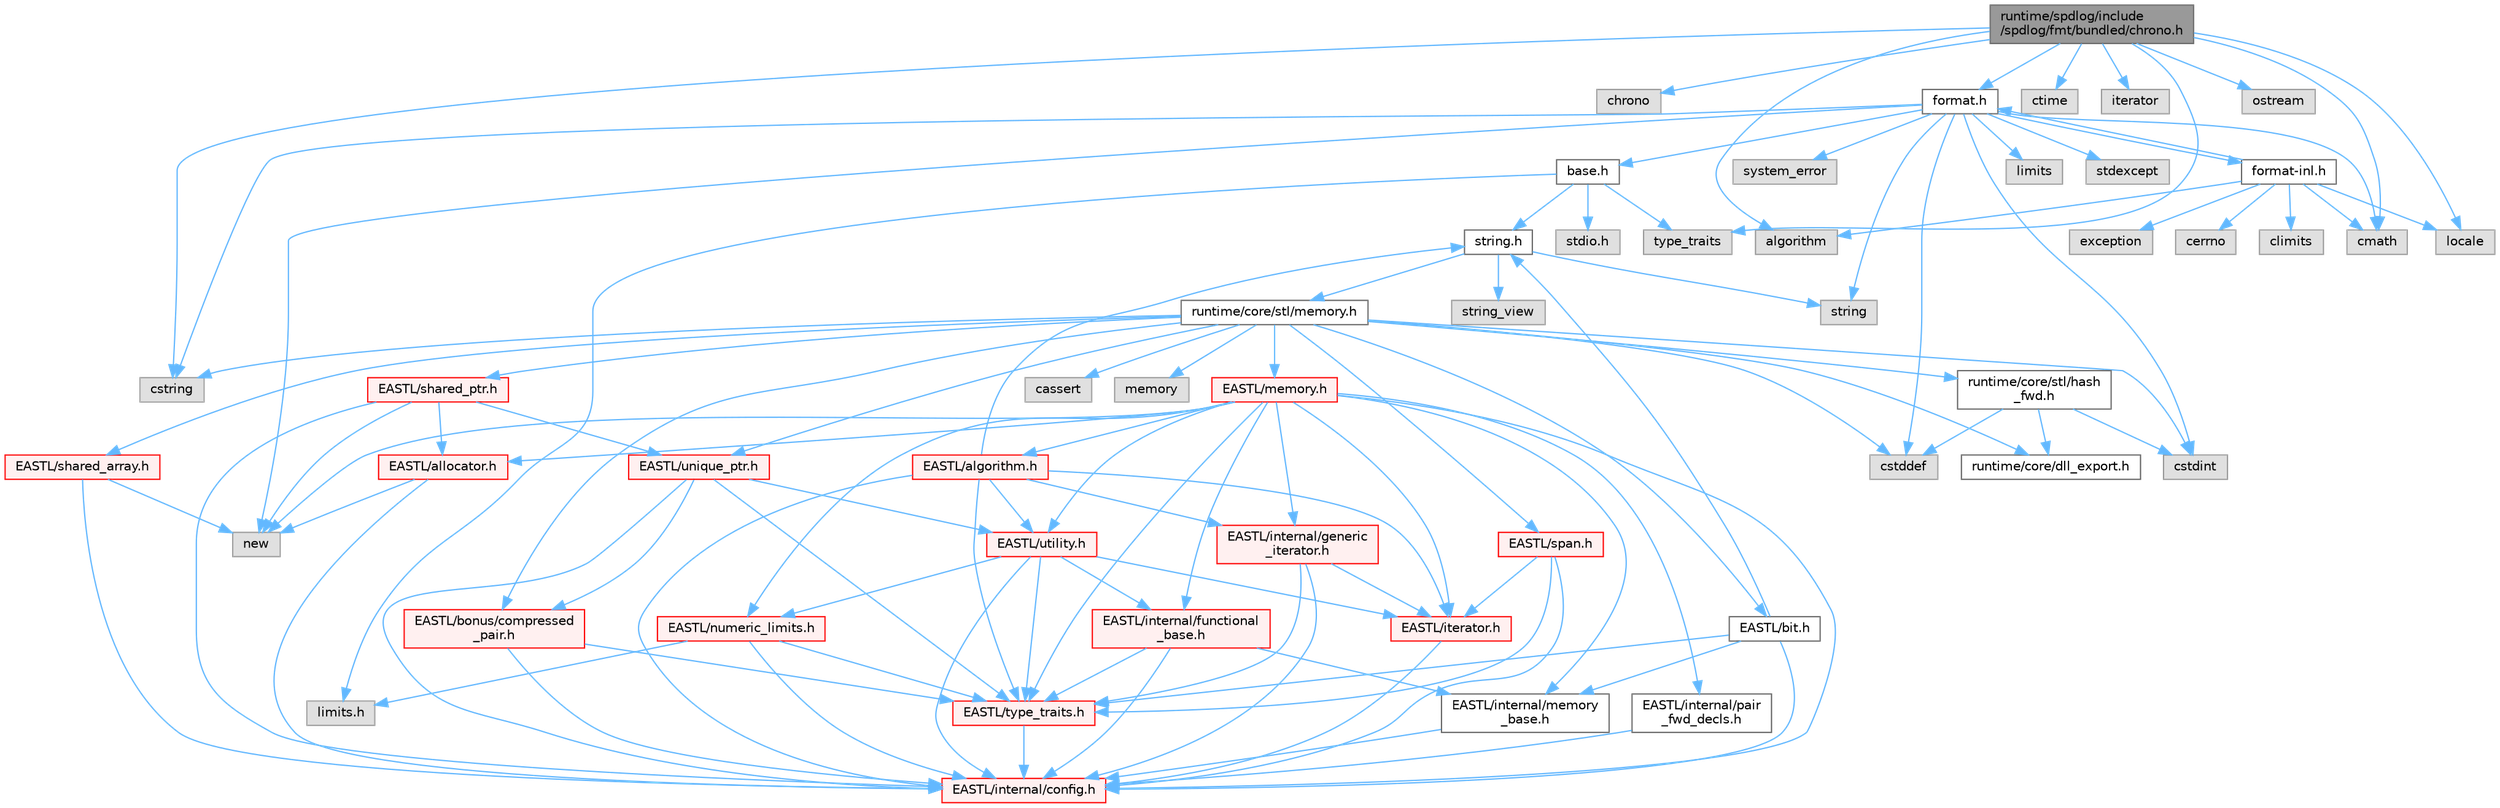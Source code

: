 digraph "runtime/spdlog/include/spdlog/fmt/bundled/chrono.h"
{
 // LATEX_PDF_SIZE
  bgcolor="transparent";
  edge [fontname=Helvetica,fontsize=10,labelfontname=Helvetica,labelfontsize=10];
  node [fontname=Helvetica,fontsize=10,shape=box,height=0.2,width=0.4];
  Node1 [id="Node000001",label="runtime/spdlog/include\l/spdlog/fmt/bundled/chrono.h",height=0.2,width=0.4,color="gray40", fillcolor="grey60", style="filled", fontcolor="black",tooltip=" "];
  Node1 -> Node2 [id="edge1_Node000001_Node000002",color="steelblue1",style="solid",tooltip=" "];
  Node2 [id="Node000002",label="algorithm",height=0.2,width=0.4,color="grey60", fillcolor="#E0E0E0", style="filled",tooltip=" "];
  Node1 -> Node3 [id="edge2_Node000001_Node000003",color="steelblue1",style="solid",tooltip=" "];
  Node3 [id="Node000003",label="chrono",height=0.2,width=0.4,color="grey60", fillcolor="#E0E0E0", style="filled",tooltip=" "];
  Node1 -> Node4 [id="edge3_Node000001_Node000004",color="steelblue1",style="solid",tooltip=" "];
  Node4 [id="Node000004",label="cmath",height=0.2,width=0.4,color="grey60", fillcolor="#E0E0E0", style="filled",tooltip=" "];
  Node1 -> Node5 [id="edge4_Node000001_Node000005",color="steelblue1",style="solid",tooltip=" "];
  Node5 [id="Node000005",label="cstring",height=0.2,width=0.4,color="grey60", fillcolor="#E0E0E0", style="filled",tooltip=" "];
  Node1 -> Node6 [id="edge5_Node000001_Node000006",color="steelblue1",style="solid",tooltip=" "];
  Node6 [id="Node000006",label="ctime",height=0.2,width=0.4,color="grey60", fillcolor="#E0E0E0", style="filled",tooltip=" "];
  Node1 -> Node7 [id="edge6_Node000001_Node000007",color="steelblue1",style="solid",tooltip=" "];
  Node7 [id="Node000007",label="iterator",height=0.2,width=0.4,color="grey60", fillcolor="#E0E0E0", style="filled",tooltip=" "];
  Node1 -> Node8 [id="edge7_Node000001_Node000008",color="steelblue1",style="solid",tooltip=" "];
  Node8 [id="Node000008",label="locale",height=0.2,width=0.4,color="grey60", fillcolor="#E0E0E0", style="filled",tooltip=" "];
  Node1 -> Node9 [id="edge8_Node000001_Node000009",color="steelblue1",style="solid",tooltip=" "];
  Node9 [id="Node000009",label="ostream",height=0.2,width=0.4,color="grey60", fillcolor="#E0E0E0", style="filled",tooltip=" "];
  Node1 -> Node10 [id="edge9_Node000001_Node000010",color="steelblue1",style="solid",tooltip=" "];
  Node10 [id="Node000010",label="type_traits",height=0.2,width=0.4,color="grey60", fillcolor="#E0E0E0", style="filled",tooltip=" "];
  Node1 -> Node11 [id="edge10_Node000001_Node000011",color="steelblue1",style="solid",tooltip=" "];
  Node11 [id="Node000011",label="format.h",height=0.2,width=0.4,color="grey40", fillcolor="white", style="filled",URL="$spdlog_2include_2spdlog_2fmt_2bundled_2format_8h.html",tooltip=" "];
  Node11 -> Node12 [id="edge11_Node000011_Node000012",color="steelblue1",style="solid",tooltip=" "];
  Node12 [id="Node000012",label="base.h",height=0.2,width=0.4,color="grey40", fillcolor="white", style="filled",URL="$base_8h.html",tooltip=" "];
  Node12 -> Node13 [id="edge12_Node000012_Node000013",color="steelblue1",style="solid",tooltip=" "];
  Node13 [id="Node000013",label="limits.h",height=0.2,width=0.4,color="grey60", fillcolor="#E0E0E0", style="filled",tooltip=" "];
  Node12 -> Node14 [id="edge13_Node000012_Node000014",color="steelblue1",style="solid",tooltip=" "];
  Node14 [id="Node000014",label="stdio.h",height=0.2,width=0.4,color="grey60", fillcolor="#E0E0E0", style="filled",tooltip=" "];
  Node12 -> Node15 [id="edge14_Node000012_Node000015",color="steelblue1",style="solid",tooltip=" "];
  Node15 [id="Node000015",label="string.h",height=0.2,width=0.4,color="grey40", fillcolor="white", style="filled",URL="$string_8h.html",tooltip=" "];
  Node15 -> Node16 [id="edge15_Node000015_Node000016",color="steelblue1",style="solid",tooltip=" "];
  Node16 [id="Node000016",label="string",height=0.2,width=0.4,color="grey60", fillcolor="#E0E0E0", style="filled",tooltip=" "];
  Node15 -> Node17 [id="edge16_Node000015_Node000017",color="steelblue1",style="solid",tooltip=" "];
  Node17 [id="Node000017",label="string_view",height=0.2,width=0.4,color="grey60", fillcolor="#E0E0E0", style="filled",tooltip=" "];
  Node15 -> Node18 [id="edge17_Node000015_Node000018",color="steelblue1",style="solid",tooltip=" "];
  Node18 [id="Node000018",label="runtime/core/stl/memory.h",height=0.2,width=0.4,color="grey40", fillcolor="white", style="filled",URL="$core_2stl_2memory_8h.html",tooltip=" "];
  Node18 -> Node19 [id="edge18_Node000018_Node000019",color="steelblue1",style="solid",tooltip=" "];
  Node19 [id="Node000019",label="cstddef",height=0.2,width=0.4,color="grey60", fillcolor="#E0E0E0", style="filled",tooltip=" "];
  Node18 -> Node20 [id="edge19_Node000018_Node000020",color="steelblue1",style="solid",tooltip=" "];
  Node20 [id="Node000020",label="cstdint",height=0.2,width=0.4,color="grey60", fillcolor="#E0E0E0", style="filled",tooltip=" "];
  Node18 -> Node21 [id="edge20_Node000018_Node000021",color="steelblue1",style="solid",tooltip=" "];
  Node21 [id="Node000021",label="cassert",height=0.2,width=0.4,color="grey60", fillcolor="#E0E0E0", style="filled",tooltip=" "];
  Node18 -> Node22 [id="edge21_Node000018_Node000022",color="steelblue1",style="solid",tooltip=" "];
  Node22 [id="Node000022",label="memory",height=0.2,width=0.4,color="grey60", fillcolor="#E0E0E0", style="filled",tooltip=" "];
  Node18 -> Node5 [id="edge22_Node000018_Node000005",color="steelblue1",style="solid",tooltip=" "];
  Node18 -> Node23 [id="edge23_Node000018_Node000023",color="steelblue1",style="solid",tooltip=" "];
  Node23 [id="Node000023",label="EASTL/bit.h",height=0.2,width=0.4,color="grey40", fillcolor="white", style="filled",URL="$bit_8h.html",tooltip=" "];
  Node23 -> Node24 [id="edge24_Node000023_Node000024",color="steelblue1",style="solid",tooltip=" "];
  Node24 [id="Node000024",label="EASTL/internal/config.h",height=0.2,width=0.4,color="red", fillcolor="#FFF0F0", style="filled",URL="$config_8h.html",tooltip=" "];
  Node23 -> Node33 [id="edge25_Node000023_Node000033",color="steelblue1",style="solid",tooltip=" "];
  Node33 [id="Node000033",label="EASTL/internal/memory\l_base.h",height=0.2,width=0.4,color="grey40", fillcolor="white", style="filled",URL="$memory__base_8h.html",tooltip=" "];
  Node33 -> Node24 [id="edge26_Node000033_Node000024",color="steelblue1",style="solid",tooltip=" "];
  Node23 -> Node34 [id="edge27_Node000023_Node000034",color="steelblue1",style="solid",tooltip=" "];
  Node34 [id="Node000034",label="EASTL/type_traits.h",height=0.2,width=0.4,color="red", fillcolor="#FFF0F0", style="filled",URL="$_e_a_s_t_l_2include_2_e_a_s_t_l_2type__traits_8h.html",tooltip=" "];
  Node34 -> Node24 [id="edge28_Node000034_Node000024",color="steelblue1",style="solid",tooltip=" "];
  Node23 -> Node15 [id="edge29_Node000023_Node000015",color="steelblue1",style="solid",tooltip=" "];
  Node18 -> Node43 [id="edge30_Node000018_Node000043",color="steelblue1",style="solid",tooltip=" "];
  Node43 [id="Node000043",label="EASTL/memory.h",height=0.2,width=0.4,color="red", fillcolor="#FFF0F0", style="filled",URL="$_e_a_s_t_l_2include_2_e_a_s_t_l_2memory_8h.html",tooltip=" "];
  Node43 -> Node24 [id="edge31_Node000043_Node000024",color="steelblue1",style="solid",tooltip=" "];
  Node43 -> Node33 [id="edge32_Node000043_Node000033",color="steelblue1",style="solid",tooltip=" "];
  Node43 -> Node44 [id="edge33_Node000043_Node000044",color="steelblue1",style="solid",tooltip=" "];
  Node44 [id="Node000044",label="EASTL/internal/generic\l_iterator.h",height=0.2,width=0.4,color="red", fillcolor="#FFF0F0", style="filled",URL="$generic__iterator_8h.html",tooltip=" "];
  Node44 -> Node24 [id="edge34_Node000044_Node000024",color="steelblue1",style="solid",tooltip=" "];
  Node44 -> Node45 [id="edge35_Node000044_Node000045",color="steelblue1",style="solid",tooltip=" "];
  Node45 [id="Node000045",label="EASTL/iterator.h",height=0.2,width=0.4,color="red", fillcolor="#FFF0F0", style="filled",URL="$_e_a_s_t_l_2include_2_e_a_s_t_l_2iterator_8h.html",tooltip=" "];
  Node45 -> Node24 [id="edge36_Node000045_Node000024",color="steelblue1",style="solid",tooltip=" "];
  Node44 -> Node34 [id="edge37_Node000044_Node000034",color="steelblue1",style="solid",tooltip=" "];
  Node43 -> Node48 [id="edge38_Node000043_Node000048",color="steelblue1",style="solid",tooltip=" "];
  Node48 [id="Node000048",label="EASTL/internal/pair\l_fwd_decls.h",height=0.2,width=0.4,color="grey40", fillcolor="white", style="filled",URL="$pair__fwd__decls_8h.html",tooltip=" "];
  Node48 -> Node24 [id="edge39_Node000048_Node000024",color="steelblue1",style="solid",tooltip=" "];
  Node43 -> Node49 [id="edge40_Node000043_Node000049",color="steelblue1",style="solid",tooltip=" "];
  Node49 [id="Node000049",label="EASTL/internal/functional\l_base.h",height=0.2,width=0.4,color="red", fillcolor="#FFF0F0", style="filled",URL="$functional__base_8h.html",tooltip=" "];
  Node49 -> Node24 [id="edge41_Node000049_Node000024",color="steelblue1",style="solid",tooltip=" "];
  Node49 -> Node33 [id="edge42_Node000049_Node000033",color="steelblue1",style="solid",tooltip=" "];
  Node49 -> Node34 [id="edge43_Node000049_Node000034",color="steelblue1",style="solid",tooltip=" "];
  Node43 -> Node50 [id="edge44_Node000043_Node000050",color="steelblue1",style="solid",tooltip=" "];
  Node50 [id="Node000050",label="EASTL/algorithm.h",height=0.2,width=0.4,color="red", fillcolor="#FFF0F0", style="filled",URL="$_e_a_s_t_l_2include_2_e_a_s_t_l_2algorithm_8h.html",tooltip=" "];
  Node50 -> Node24 [id="edge45_Node000050_Node000024",color="steelblue1",style="solid",tooltip=" "];
  Node50 -> Node34 [id="edge46_Node000050_Node000034",color="steelblue1",style="solid",tooltip=" "];
  Node50 -> Node45 [id="edge47_Node000050_Node000045",color="steelblue1",style="solid",tooltip=" "];
  Node50 -> Node60 [id="edge48_Node000050_Node000060",color="steelblue1",style="solid",tooltip=" "];
  Node60 [id="Node000060",label="EASTL/utility.h",height=0.2,width=0.4,color="red", fillcolor="#FFF0F0", style="filled",URL="$_e_a_s_t_l_2include_2_e_a_s_t_l_2utility_8h.html",tooltip=" "];
  Node60 -> Node24 [id="edge49_Node000060_Node000024",color="steelblue1",style="solid",tooltip=" "];
  Node60 -> Node34 [id="edge50_Node000060_Node000034",color="steelblue1",style="solid",tooltip=" "];
  Node60 -> Node45 [id="edge51_Node000060_Node000045",color="steelblue1",style="solid",tooltip=" "];
  Node60 -> Node61 [id="edge52_Node000060_Node000061",color="steelblue1",style="solid",tooltip=" "];
  Node61 [id="Node000061",label="EASTL/numeric_limits.h",height=0.2,width=0.4,color="red", fillcolor="#FFF0F0", style="filled",URL="$numeric__limits_8h.html",tooltip=" "];
  Node61 -> Node24 [id="edge53_Node000061_Node000024",color="steelblue1",style="solid",tooltip=" "];
  Node61 -> Node34 [id="edge54_Node000061_Node000034",color="steelblue1",style="solid",tooltip=" "];
  Node61 -> Node13 [id="edge55_Node000061_Node000013",color="steelblue1",style="solid",tooltip=" "];
  Node60 -> Node49 [id="edge56_Node000060_Node000049",color="steelblue1",style="solid",tooltip=" "];
  Node50 -> Node44 [id="edge57_Node000050_Node000044",color="steelblue1",style="solid",tooltip=" "];
  Node50 -> Node15 [id="edge58_Node000050_Node000015",color="steelblue1",style="solid",tooltip=" "];
  Node43 -> Node34 [id="edge59_Node000043_Node000034",color="steelblue1",style="solid",tooltip=" "];
  Node43 -> Node57 [id="edge60_Node000043_Node000057",color="steelblue1",style="solid",tooltip=" "];
  Node57 [id="Node000057",label="EASTL/allocator.h",height=0.2,width=0.4,color="red", fillcolor="#FFF0F0", style="filled",URL="$allocator_8h.html",tooltip=" "];
  Node57 -> Node24 [id="edge61_Node000057_Node000024",color="steelblue1",style="solid",tooltip=" "];
  Node57 -> Node58 [id="edge62_Node000057_Node000058",color="steelblue1",style="solid",tooltip=" "];
  Node58 [id="Node000058",label="new",height=0.2,width=0.4,color="grey60", fillcolor="#E0E0E0", style="filled",tooltip=" "];
  Node43 -> Node45 [id="edge63_Node000043_Node000045",color="steelblue1",style="solid",tooltip=" "];
  Node43 -> Node60 [id="edge64_Node000043_Node000060",color="steelblue1",style="solid",tooltip=" "];
  Node43 -> Node61 [id="edge65_Node000043_Node000061",color="steelblue1",style="solid",tooltip=" "];
  Node43 -> Node58 [id="edge66_Node000043_Node000058",color="steelblue1",style="solid",tooltip=" "];
  Node18 -> Node71 [id="edge67_Node000018_Node000071",color="steelblue1",style="solid",tooltip=" "];
  Node71 [id="Node000071",label="EASTL/shared_array.h",height=0.2,width=0.4,color="red", fillcolor="#FFF0F0", style="filled",URL="$shared__array_8h.html",tooltip=" "];
  Node71 -> Node24 [id="edge68_Node000071_Node000024",color="steelblue1",style="solid",tooltip=" "];
  Node71 -> Node58 [id="edge69_Node000071_Node000058",color="steelblue1",style="solid",tooltip=" "];
  Node18 -> Node73 [id="edge70_Node000018_Node000073",color="steelblue1",style="solid",tooltip=" "];
  Node73 [id="Node000073",label="EASTL/unique_ptr.h",height=0.2,width=0.4,color="red", fillcolor="#FFF0F0", style="filled",URL="$unique__ptr_8h.html",tooltip=" "];
  Node73 -> Node74 [id="edge71_Node000073_Node000074",color="steelblue1",style="solid",tooltip=" "];
  Node74 [id="Node000074",label="EASTL/bonus/compressed\l_pair.h",height=0.2,width=0.4,color="red", fillcolor="#FFF0F0", style="filled",URL="$compressed__pair_8h.html",tooltip=" "];
  Node74 -> Node24 [id="edge72_Node000074_Node000024",color="steelblue1",style="solid",tooltip=" "];
  Node74 -> Node34 [id="edge73_Node000074_Node000034",color="steelblue1",style="solid",tooltip=" "];
  Node73 -> Node24 [id="edge74_Node000073_Node000024",color="steelblue1",style="solid",tooltip=" "];
  Node73 -> Node34 [id="edge75_Node000073_Node000034",color="steelblue1",style="solid",tooltip=" "];
  Node73 -> Node60 [id="edge76_Node000073_Node000060",color="steelblue1",style="solid",tooltip=" "];
  Node18 -> Node76 [id="edge77_Node000018_Node000076",color="steelblue1",style="solid",tooltip=" "];
  Node76 [id="Node000076",label="EASTL/shared_ptr.h",height=0.2,width=0.4,color="red", fillcolor="#FFF0F0", style="filled",URL="$shared__ptr_8h.html",tooltip=" "];
  Node76 -> Node24 [id="edge78_Node000076_Node000024",color="steelblue1",style="solid",tooltip=" "];
  Node76 -> Node73 [id="edge79_Node000076_Node000073",color="steelblue1",style="solid",tooltip=" "];
  Node76 -> Node57 [id="edge80_Node000076_Node000057",color="steelblue1",style="solid",tooltip=" "];
  Node76 -> Node58 [id="edge81_Node000076_Node000058",color="steelblue1",style="solid",tooltip=" "];
  Node18 -> Node156 [id="edge82_Node000018_Node000156",color="steelblue1",style="solid",tooltip=" "];
  Node156 [id="Node000156",label="EASTL/span.h",height=0.2,width=0.4,color="red", fillcolor="#FFF0F0", style="filled",URL="$span_8h.html",tooltip=" "];
  Node156 -> Node24 [id="edge83_Node000156_Node000024",color="steelblue1",style="solid",tooltip=" "];
  Node156 -> Node34 [id="edge84_Node000156_Node000034",color="steelblue1",style="solid",tooltip=" "];
  Node156 -> Node45 [id="edge85_Node000156_Node000045",color="steelblue1",style="solid",tooltip=" "];
  Node18 -> Node74 [id="edge86_Node000018_Node000074",color="steelblue1",style="solid",tooltip=" "];
  Node18 -> Node159 [id="edge87_Node000018_Node000159",color="steelblue1",style="solid",tooltip=" "];
  Node159 [id="Node000159",label="runtime/core/dll_export.h",height=0.2,width=0.4,color="grey40", fillcolor="white", style="filled",URL="$dll__export_8h.html",tooltip=" "];
  Node18 -> Node160 [id="edge88_Node000018_Node000160",color="steelblue1",style="solid",tooltip=" "];
  Node160 [id="Node000160",label="runtime/core/stl/hash\l_fwd.h",height=0.2,width=0.4,color="grey40", fillcolor="white", style="filled",URL="$hash__fwd_8h.html",tooltip=" "];
  Node160 -> Node19 [id="edge89_Node000160_Node000019",color="steelblue1",style="solid",tooltip=" "];
  Node160 -> Node20 [id="edge90_Node000160_Node000020",color="steelblue1",style="solid",tooltip=" "];
  Node160 -> Node159 [id="edge91_Node000160_Node000159",color="steelblue1",style="solid",tooltip=" "];
  Node12 -> Node10 [id="edge92_Node000012_Node000010",color="steelblue1",style="solid",tooltip=" "];
  Node11 -> Node4 [id="edge93_Node000011_Node000004",color="steelblue1",style="solid",tooltip=" "];
  Node11 -> Node19 [id="edge94_Node000011_Node000019",color="steelblue1",style="solid",tooltip=" "];
  Node11 -> Node20 [id="edge95_Node000011_Node000020",color="steelblue1",style="solid",tooltip=" "];
  Node11 -> Node5 [id="edge96_Node000011_Node000005",color="steelblue1",style="solid",tooltip=" "];
  Node11 -> Node161 [id="edge97_Node000011_Node000161",color="steelblue1",style="solid",tooltip=" "];
  Node161 [id="Node000161",label="limits",height=0.2,width=0.4,color="grey60", fillcolor="#E0E0E0", style="filled",tooltip=" "];
  Node11 -> Node58 [id="edge98_Node000011_Node000058",color="steelblue1",style="solid",tooltip=" "];
  Node11 -> Node162 [id="edge99_Node000011_Node000162",color="steelblue1",style="solid",tooltip=" "];
  Node162 [id="Node000162",label="stdexcept",height=0.2,width=0.4,color="grey60", fillcolor="#E0E0E0", style="filled",tooltip=" "];
  Node11 -> Node16 [id="edge100_Node000011_Node000016",color="steelblue1",style="solid",tooltip=" "];
  Node11 -> Node163 [id="edge101_Node000011_Node000163",color="steelblue1",style="solid",tooltip=" "];
  Node163 [id="Node000163",label="system_error",height=0.2,width=0.4,color="grey60", fillcolor="#E0E0E0", style="filled",tooltip=" "];
  Node11 -> Node164 [id="edge102_Node000011_Node000164",color="steelblue1",style="solid",tooltip=" "];
  Node164 [id="Node000164",label="format-inl.h",height=0.2,width=0.4,color="grey40", fillcolor="white", style="filled",URL="$format-inl_8h.html",tooltip=" "];
  Node164 -> Node2 [id="edge103_Node000164_Node000002",color="steelblue1",style="solid",tooltip=" "];
  Node164 -> Node165 [id="edge104_Node000164_Node000165",color="steelblue1",style="solid",tooltip=" "];
  Node165 [id="Node000165",label="cerrno",height=0.2,width=0.4,color="grey60", fillcolor="#E0E0E0", style="filled",tooltip=" "];
  Node164 -> Node166 [id="edge105_Node000164_Node000166",color="steelblue1",style="solid",tooltip=" "];
  Node166 [id="Node000166",label="climits",height=0.2,width=0.4,color="grey60", fillcolor="#E0E0E0", style="filled",tooltip=" "];
  Node164 -> Node4 [id="edge106_Node000164_Node000004",color="steelblue1",style="solid",tooltip=" "];
  Node164 -> Node167 [id="edge107_Node000164_Node000167",color="steelblue1",style="solid",tooltip=" "];
  Node167 [id="Node000167",label="exception",height=0.2,width=0.4,color="grey60", fillcolor="#E0E0E0", style="filled",tooltip=" "];
  Node164 -> Node11 [id="edge108_Node000164_Node000011",color="steelblue1",style="solid",tooltip=" "];
  Node164 -> Node8 [id="edge109_Node000164_Node000008",color="steelblue1",style="solid",tooltip=" "];
}
